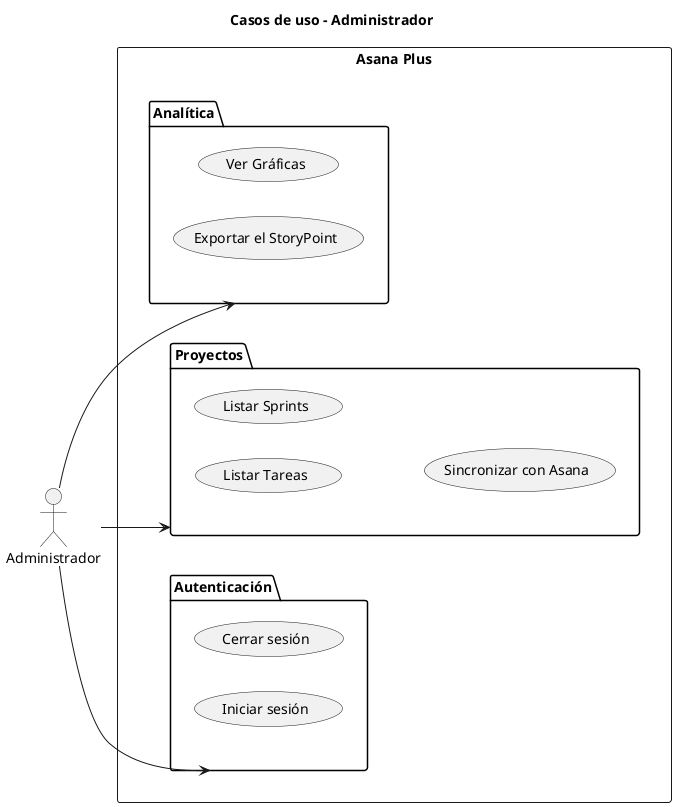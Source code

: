 @startuml
title Casos de uso – Administrador
left to right direction

actor "Administrador" as Admin

rectangle "Asana Plus" as Sistema {

  package "Analítica" {
    usecase "Ver Gráficas" 
    usecase "Exportar el StoryPoint"
  }
  
    package "Proyectos" {
    usecase "Listar Tareas" 
    usecase "Listar Sprints" 
    usecase "Sincronizar con Asana" 
  }
    package "Autenticación" {
    usecase "Cerrar sesión"
    usecase "Iniciar sesión"
  }
  
  
}

' Enlaces solo del Administrador
Admin --> Autenticación
Proyectos <-- Admin
Admin --> Analítica

@enduml
